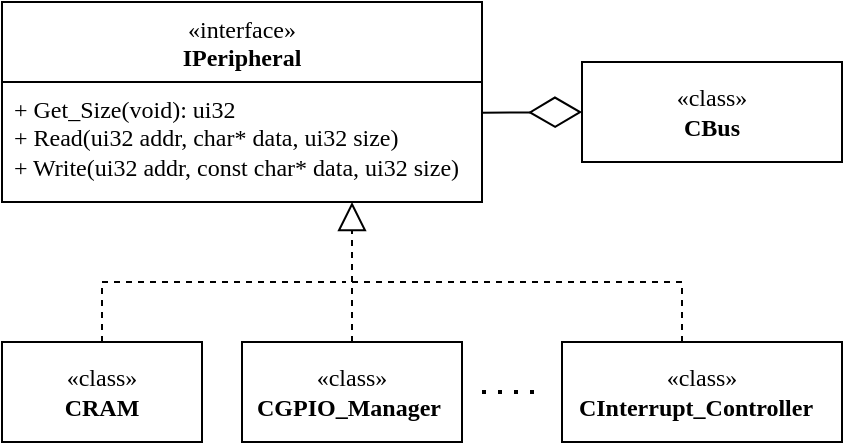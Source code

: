 <mxfile version="21.6.8" type="device">
  <diagram name="Page-1" id="sHlIRW1rkiKnrj4J0me7">
    <mxGraphModel dx="675" dy="394" grid="1" gridSize="10" guides="1" tooltips="1" connect="1" arrows="1" fold="1" page="1" pageScale="1" pageWidth="850" pageHeight="1100" math="0" shadow="0">
      <root>
        <mxCell id="0" />
        <mxCell id="1" parent="0" />
        <mxCell id="JhgqCdLeK90yq2pY33hd-2" value="«class»&lt;br&gt;&lt;b&gt;CBus&lt;/b&gt;" style="html=1;whiteSpace=wrap;fontFamily=Computer Modern;" parent="1" vertex="1">
          <mxGeometry x="510" y="160" width="130" height="50" as="geometry" />
        </mxCell>
        <mxCell id="JhgqCdLeK90yq2pY33hd-4" value="«class»&lt;br&gt;&lt;b&gt;CRAM&lt;/b&gt;" style="html=1;whiteSpace=wrap;fontFamily=Computer Modern;" parent="1" vertex="1">
          <mxGeometry x="220" y="300" width="100" height="50" as="geometry" />
        </mxCell>
        <mxCell id="JhgqCdLeK90yq2pY33hd-5" value="«class»&lt;br&gt;&lt;b&gt;CGPIO_Manager&amp;nbsp;&lt;/b&gt;" style="html=1;whiteSpace=wrap;fontFamily=Computer Modern;" parent="1" vertex="1">
          <mxGeometry x="340" y="300" width="110" height="50" as="geometry" />
        </mxCell>
        <mxCell id="JhgqCdLeK90yq2pY33hd-6" value="«class»&lt;br&gt;&lt;b&gt;CInterrupt_Controller&amp;nbsp;&amp;nbsp;&lt;/b&gt;" style="html=1;whiteSpace=wrap;fontFamily=Computer Modern;" parent="1" vertex="1">
          <mxGeometry x="500" y="300" width="140" height="50" as="geometry" />
        </mxCell>
        <mxCell id="JhgqCdLeK90yq2pY33hd-12" value="" style="endArrow=diamondThin;endFill=0;endSize=24;html=1;rounded=0;entryX=0;entryY=0.5;entryDx=0;entryDy=0;exitX=0.999;exitY=0.257;exitDx=0;exitDy=0;exitPerimeter=0;" parent="1" source="JhgqCdLeK90yq2pY33hd-20" target="JhgqCdLeK90yq2pY33hd-2" edge="1">
          <mxGeometry width="160" relative="1" as="geometry">
            <mxPoint x="460" y="205" as="sourcePoint" />
            <mxPoint x="320" y="170" as="targetPoint" />
          </mxGeometry>
        </mxCell>
        <mxCell id="JhgqCdLeK90yq2pY33hd-13" value="" style="endArrow=block;dashed=1;endFill=0;endSize=12;html=1;rounded=0;entryX=0.5;entryY=1;entryDx=0;entryDy=0;exitX=0.5;exitY=0;exitDx=0;exitDy=0;" parent="1" source="JhgqCdLeK90yq2pY33hd-5" edge="1">
          <mxGeometry width="160" relative="1" as="geometry">
            <mxPoint x="150" y="250" as="sourcePoint" />
            <mxPoint x="395" y="230" as="targetPoint" />
          </mxGeometry>
        </mxCell>
        <mxCell id="JhgqCdLeK90yq2pY33hd-14" value="" style="endArrow=none;dashed=1;html=1;rounded=0;exitX=0.5;exitY=0;exitDx=0;exitDy=0;" parent="1" source="JhgqCdLeK90yq2pY33hd-4" edge="1">
          <mxGeometry width="50" height="50" relative="1" as="geometry">
            <mxPoint x="180" y="280" as="sourcePoint" />
            <mxPoint x="390" y="270" as="targetPoint" />
            <Array as="points">
              <mxPoint x="270" y="270" />
            </Array>
          </mxGeometry>
        </mxCell>
        <mxCell id="JhgqCdLeK90yq2pY33hd-15" value="" style="endArrow=none;dashed=1;html=1;rounded=0;" parent="1" edge="1">
          <mxGeometry width="50" height="50" relative="1" as="geometry">
            <mxPoint x="560" y="300" as="sourcePoint" />
            <mxPoint x="390" y="270" as="targetPoint" />
            <Array as="points">
              <mxPoint x="560" y="270" />
            </Array>
          </mxGeometry>
        </mxCell>
        <mxCell id="JhgqCdLeK90yq2pY33hd-16" value="" style="endArrow=none;dashed=1;html=1;dashPattern=1 3;strokeWidth=2;rounded=0;" parent="1" edge="1">
          <mxGeometry width="50" height="50" relative="1" as="geometry">
            <mxPoint x="460" y="325" as="sourcePoint" />
            <mxPoint x="490" y="325" as="targetPoint" />
          </mxGeometry>
        </mxCell>
        <mxCell id="JhgqCdLeK90yq2pY33hd-17" value="&lt;span style=&quot;font-weight: normal;&quot;&gt;«interface»&lt;/span&gt;&lt;br&gt;IPeripheral" style="swimlane;fontStyle=1;align=center;verticalAlign=top;childLayout=stackLayout;horizontal=1;startSize=40;horizontalStack=0;resizeParent=1;resizeParentMax=0;resizeLast=0;collapsible=1;marginBottom=0;whiteSpace=wrap;html=1;fontFamily=Computer Modern;" parent="1" vertex="1">
          <mxGeometry x="220" y="130" width="240" height="100" as="geometry" />
        </mxCell>
        <mxCell id="JhgqCdLeK90yq2pY33hd-20" value="+ Get_Size(void): ui32&lt;br&gt;+ Read(ui32 addr, char* data, ui32 size)&lt;br&gt;+ Write(ui32 addr, const char* data, ui32 size)" style="text;strokeColor=none;fillColor=none;align=left;verticalAlign=top;spacingLeft=4;spacingRight=4;overflow=hidden;rotatable=0;points=[[0,0.5],[1,0.5]];portConstraint=eastwest;whiteSpace=wrap;html=1;fontFamily=Computer Modern;" parent="JhgqCdLeK90yq2pY33hd-17" vertex="1">
          <mxGeometry y="40" width="240" height="60" as="geometry" />
        </mxCell>
      </root>
    </mxGraphModel>
  </diagram>
</mxfile>
